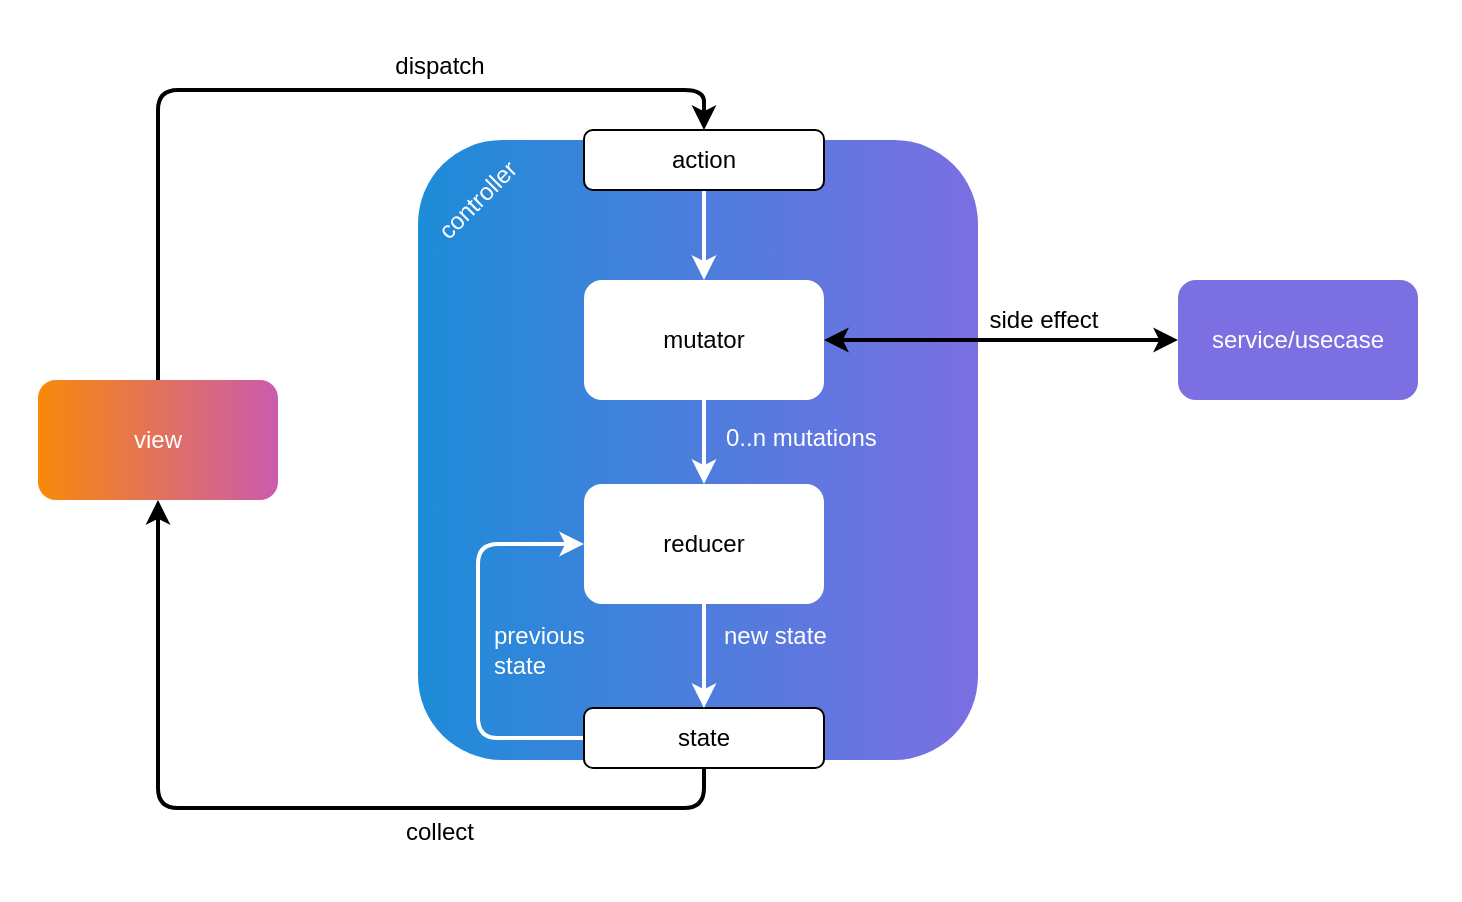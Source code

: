 <mxfile version="14.4.7" type="device"><diagram id="gX8LeWSpvcGh1yQyjruR" name="Page-1"><mxGraphModel dx="1038" dy="598" grid="1" gridSize="10" guides="1" tooltips="1" connect="1" arrows="1" fold="1" page="1" pageScale="1" pageWidth="827" pageHeight="1169" background="#ffffff" math="0" shadow="0"><root><mxCell id="0"/><mxCell id="1" parent="0"/><mxCell id="SjvUMSs9EXfLrzA9kCbs-23" value="" style="rounded=1;whiteSpace=wrap;html=1;strokeColor=none;" vertex="1" parent="1"><mxGeometry x="121" y="127" width="730" height="450" as="geometry"/></mxCell><mxCell id="SjvUMSs9EXfLrzA9kCbs-1" style="edgeStyle=orthogonalEdgeStyle;rounded=1;orthogonalLoop=1;jettySize=auto;html=1;exitX=0.5;exitY=0;exitDx=0;exitDy=0;entryX=0.5;entryY=0;entryDx=0;entryDy=0;strokeWidth=2;" edge="1" parent="1" source="SjvUMSs9EXfLrzA9kCbs-2" target="SjvUMSs9EXfLrzA9kCbs-5"><mxGeometry relative="1" as="geometry"/></mxCell><mxCell id="SjvUMSs9EXfLrzA9kCbs-2" value="view" style="rounded=1;fillColor=#f88909;glass=0;shadow=0;comic=0;gradientColor=#cb5bae;strokeColor=none;gradientDirection=east;fontColor=#ffff;html=1;whiteSpace=wrap;" vertex="1" parent="1"><mxGeometry x="140" y="317" width="120" height="60" as="geometry"/></mxCell><mxCell id="SjvUMSs9EXfLrzA9kCbs-3" value="" style="rounded=1;html=1;gradientColor=#7b6fe2;fillColor=#1d8cd8;strokeColor=none;gradientDirection=east;fontColor=none;noLabel=1;whiteSpace=wrap;shadow=0;glass=0;comic=0;" vertex="1" parent="1"><mxGeometry x="330" y="197" width="280" height="310" as="geometry"/></mxCell><mxCell id="SjvUMSs9EXfLrzA9kCbs-4" style="edgeStyle=orthogonalEdgeStyle;rounded=0;orthogonalLoop=1;jettySize=auto;html=1;exitX=0.5;exitY=1;exitDx=0;exitDy=0;entryX=0.5;entryY=0;entryDx=0;entryDy=0;strokeWidth=2;strokeColor=#fff;" edge="1" parent="1" source="SjvUMSs9EXfLrzA9kCbs-5" target="SjvUMSs9EXfLrzA9kCbs-10"><mxGeometry relative="1" as="geometry"/></mxCell><mxCell id="SjvUMSs9EXfLrzA9kCbs-5" value="action" style="rounded=1;whiteSpace=wrap;html=1;" vertex="1" parent="1"><mxGeometry x="413" y="192" width="120" height="30" as="geometry"/></mxCell><mxCell id="SjvUMSs9EXfLrzA9kCbs-6" style="edgeStyle=orthogonalEdgeStyle;rounded=1;orthogonalLoop=1;jettySize=auto;html=1;exitX=0.5;exitY=1;exitDx=0;exitDy=0;entryX=0.5;entryY=1;entryDx=0;entryDy=0;strokeWidth=2;" edge="1" parent="1" source="SjvUMSs9EXfLrzA9kCbs-8" target="SjvUMSs9EXfLrzA9kCbs-2"><mxGeometry relative="1" as="geometry"/></mxCell><mxCell id="SjvUMSs9EXfLrzA9kCbs-7" style="edgeStyle=orthogonalEdgeStyle;rounded=1;orthogonalLoop=1;jettySize=auto;html=1;entryX=0;entryY=0.5;entryDx=0;entryDy=0;startArrow=none;startFill=0;strokeColor=#fff;strokeWidth=2;fontColor=#FFFFFF;" edge="1" parent="1" source="SjvUMSs9EXfLrzA9kCbs-8" target="SjvUMSs9EXfLrzA9kCbs-12"><mxGeometry relative="1" as="geometry"><Array as="points"><mxPoint x="360" y="496"/><mxPoint x="360" y="399"/></Array></mxGeometry></mxCell><mxCell id="SjvUMSs9EXfLrzA9kCbs-8" value="state" style="rounded=1;whiteSpace=wrap;html=1;strokeColor=#000000;" vertex="1" parent="1"><mxGeometry x="413" y="481" width="120" height="30" as="geometry"/></mxCell><mxCell id="SjvUMSs9EXfLrzA9kCbs-9" style="edgeStyle=orthogonalEdgeStyle;rounded=0;orthogonalLoop=1;jettySize=auto;html=1;exitX=0.5;exitY=1;exitDx=0;exitDy=0;entryX=0.5;entryY=0;entryDx=0;entryDy=0;strokeWidth=2;strokeColor=#fff;" edge="1" parent="1" source="SjvUMSs9EXfLrzA9kCbs-10" target="SjvUMSs9EXfLrzA9kCbs-12"><mxGeometry relative="1" as="geometry"/></mxCell><mxCell id="SjvUMSs9EXfLrzA9kCbs-10" value="mutator" style="rounded=1;whiteSpace=wrap;html=1;strokeColor=none;fillColor=#ffffff;strokeWidth=2;glass=0;comic=0;" vertex="1" parent="1"><mxGeometry x="413" y="267" width="120" height="60" as="geometry"/></mxCell><mxCell id="SjvUMSs9EXfLrzA9kCbs-11" style="edgeStyle=orthogonalEdgeStyle;rounded=0;orthogonalLoop=1;jettySize=auto;html=1;exitX=0.5;exitY=1;exitDx=0;exitDy=0;entryX=0.5;entryY=0;entryDx=0;entryDy=0;strokeWidth=2;strokeColor=#fff;" edge="1" parent="1" source="SjvUMSs9EXfLrzA9kCbs-12" target="SjvUMSs9EXfLrzA9kCbs-8"><mxGeometry relative="1" as="geometry"/></mxCell><mxCell id="SjvUMSs9EXfLrzA9kCbs-12" value="reducer" style="rounded=1;whiteSpace=wrap;html=1;strokeColor=none;" vertex="1" parent="1"><mxGeometry x="413" y="369" width="120" height="60" as="geometry"/></mxCell><mxCell id="SjvUMSs9EXfLrzA9kCbs-13" style="edgeStyle=orthogonalEdgeStyle;rounded=0;orthogonalLoop=1;jettySize=auto;html=1;exitX=0;exitY=0.5;exitDx=0;exitDy=0;entryX=1;entryY=0.5;entryDx=0;entryDy=0;startArrow=classic;startFill=1;strokeWidth=2;" edge="1" parent="1" source="SjvUMSs9EXfLrzA9kCbs-14" target="SjvUMSs9EXfLrzA9kCbs-10"><mxGeometry relative="1" as="geometry"/></mxCell><mxCell id="SjvUMSs9EXfLrzA9kCbs-14" value="service/usecase" style="rounded=1;whiteSpace=wrap;html=1;gradientColor=none;fillColor=#7b6fe2;strokeColor=none;fontColor=#FFFFFF;" vertex="1" parent="1"><mxGeometry x="710" y="267" width="120" height="60" as="geometry"/></mxCell><mxCell id="SjvUMSs9EXfLrzA9kCbs-15" value="side effect" style="text;html=1;strokeColor=none;fillColor=none;align=center;verticalAlign=middle;whiteSpace=wrap;rounded=0;" vertex="1" parent="1"><mxGeometry x="608" y="277" width="70" height="20" as="geometry"/></mxCell><mxCell id="SjvUMSs9EXfLrzA9kCbs-16" value="dispatch" style="text;html=1;strokeColor=none;fillColor=none;align=center;verticalAlign=middle;whiteSpace=wrap;rounded=0;" vertex="1" parent="1"><mxGeometry x="321" y="150" width="40" height="20" as="geometry"/></mxCell><mxCell id="SjvUMSs9EXfLrzA9kCbs-17" value="collect" style="text;html=1;strokeColor=none;fillColor=none;align=center;verticalAlign=middle;whiteSpace=wrap;rounded=0;" vertex="1" parent="1"><mxGeometry x="321" y="533" width="40" height="20" as="geometry"/></mxCell><mxCell id="SjvUMSs9EXfLrzA9kCbs-18" value="previous state" style="text;html=1;strokeColor=none;fillColor=none;align=left;verticalAlign=middle;whiteSpace=wrap;rounded=0;shadow=0;glass=0;comic=0;fontColor=#FFFFFF;" vertex="1" parent="1"><mxGeometry x="366" y="442" width="40" height="20" as="geometry"/></mxCell><mxCell id="SjvUMSs9EXfLrzA9kCbs-19" value="0..n mutations" style="text;html=1;strokeColor=none;fillColor=none;align=left;verticalAlign=middle;whiteSpace=wrap;rounded=0;shadow=0;glass=0;comic=0;fontColor=#FFFFFF;" vertex="1" parent="1"><mxGeometry x="482" y="336" width="80" height="20" as="geometry"/></mxCell><mxCell id="SjvUMSs9EXfLrzA9kCbs-20" value="new state" style="text;html=1;strokeColor=none;fillColor=none;align=left;verticalAlign=middle;whiteSpace=wrap;rounded=0;shadow=0;glass=0;comic=0;fontColor=#FFFFFF;" vertex="1" parent="1"><mxGeometry x="481" y="435" width="80" height="20" as="geometry"/></mxCell><mxCell id="SjvUMSs9EXfLrzA9kCbs-21" value="controller" style="text;html=1;strokeColor=none;fillColor=none;align=center;verticalAlign=middle;whiteSpace=wrap;rounded=0;shadow=0;glass=0;comic=0;fontColor=#fff;rotation=-45;" vertex="1" parent="1"><mxGeometry x="340" y="217" width="40" height="20" as="geometry"/></mxCell></root></mxGraphModel></diagram></mxfile>